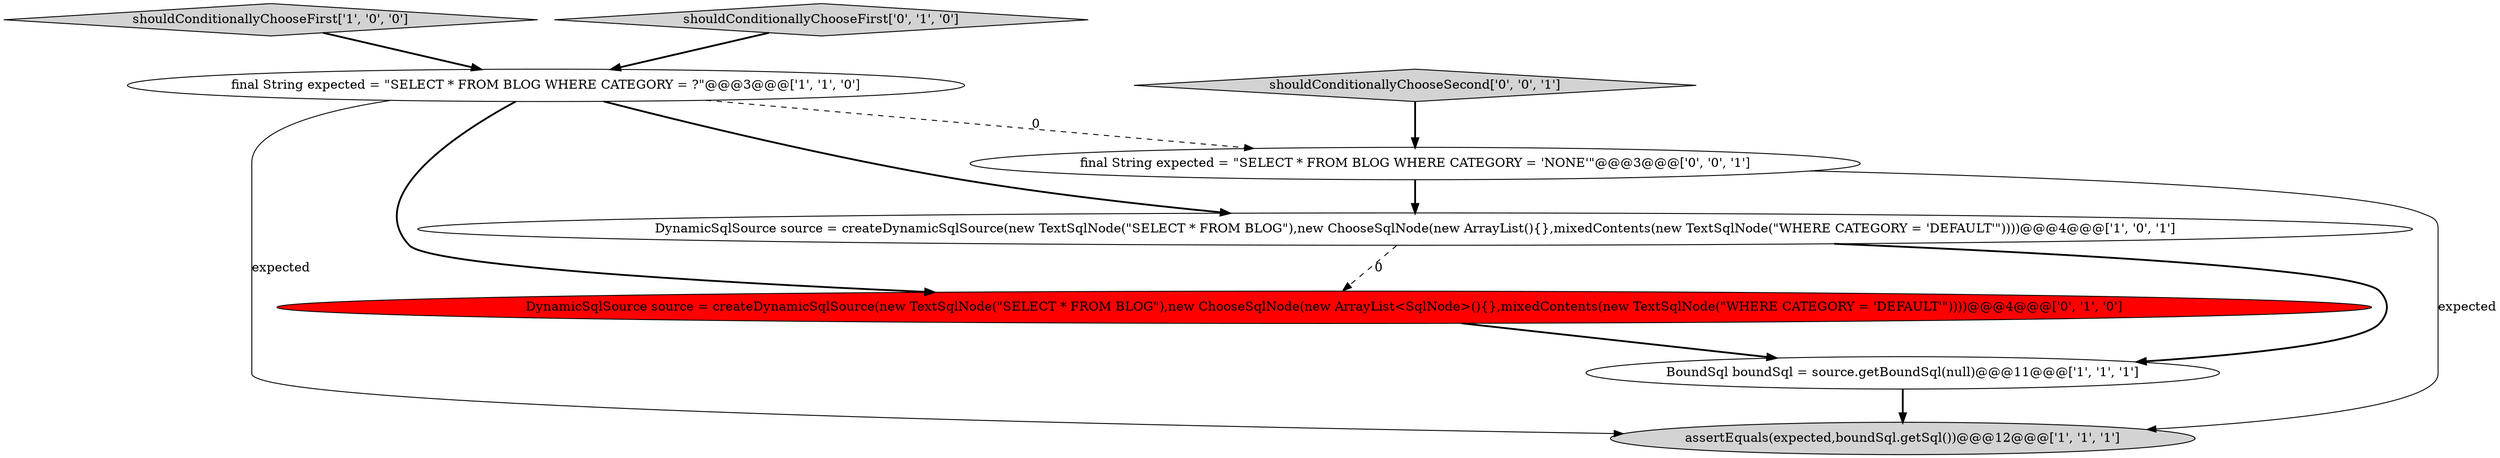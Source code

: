digraph {
4 [style = filled, label = "shouldConditionallyChooseFirst['1', '0', '0']", fillcolor = lightgray, shape = diamond image = "AAA0AAABBB1BBB"];
2 [style = filled, label = "assertEquals(expected,boundSql.getSql())@@@12@@@['1', '1', '1']", fillcolor = lightgray, shape = ellipse image = "AAA0AAABBB1BBB"];
1 [style = filled, label = "BoundSql boundSql = source.getBoundSql(null)@@@11@@@['1', '1', '1']", fillcolor = white, shape = ellipse image = "AAA0AAABBB1BBB"];
6 [style = filled, label = "DynamicSqlSource source = createDynamicSqlSource(new TextSqlNode(\"SELECT * FROM BLOG\"),new ChooseSqlNode(new ArrayList<SqlNode>(){},mixedContents(new TextSqlNode(\"WHERE CATEGORY = 'DEFAULT'\"))))@@@4@@@['0', '1', '0']", fillcolor = red, shape = ellipse image = "AAA1AAABBB2BBB"];
0 [style = filled, label = "DynamicSqlSource source = createDynamicSqlSource(new TextSqlNode(\"SELECT * FROM BLOG\"),new ChooseSqlNode(new ArrayList(){},mixedContents(new TextSqlNode(\"WHERE CATEGORY = 'DEFAULT'\"))))@@@4@@@['1', '0', '1']", fillcolor = white, shape = ellipse image = "AAA0AAABBB1BBB"];
5 [style = filled, label = "shouldConditionallyChooseFirst['0', '1', '0']", fillcolor = lightgray, shape = diamond image = "AAA0AAABBB2BBB"];
7 [style = filled, label = "final String expected = \"SELECT * FROM BLOG WHERE CATEGORY = 'NONE'\"@@@3@@@['0', '0', '1']", fillcolor = white, shape = ellipse image = "AAA0AAABBB3BBB"];
3 [style = filled, label = "final String expected = \"SELECT * FROM BLOG WHERE CATEGORY = ?\"@@@3@@@['1', '1', '0']", fillcolor = white, shape = ellipse image = "AAA0AAABBB1BBB"];
8 [style = filled, label = "shouldConditionallyChooseSecond['0', '0', '1']", fillcolor = lightgray, shape = diamond image = "AAA0AAABBB3BBB"];
5->3 [style = bold, label=""];
3->2 [style = solid, label="expected"];
6->1 [style = bold, label=""];
4->3 [style = bold, label=""];
3->6 [style = bold, label=""];
1->2 [style = bold, label=""];
7->0 [style = bold, label=""];
3->7 [style = dashed, label="0"];
0->1 [style = bold, label=""];
3->0 [style = bold, label=""];
8->7 [style = bold, label=""];
0->6 [style = dashed, label="0"];
7->2 [style = solid, label="expected"];
}
